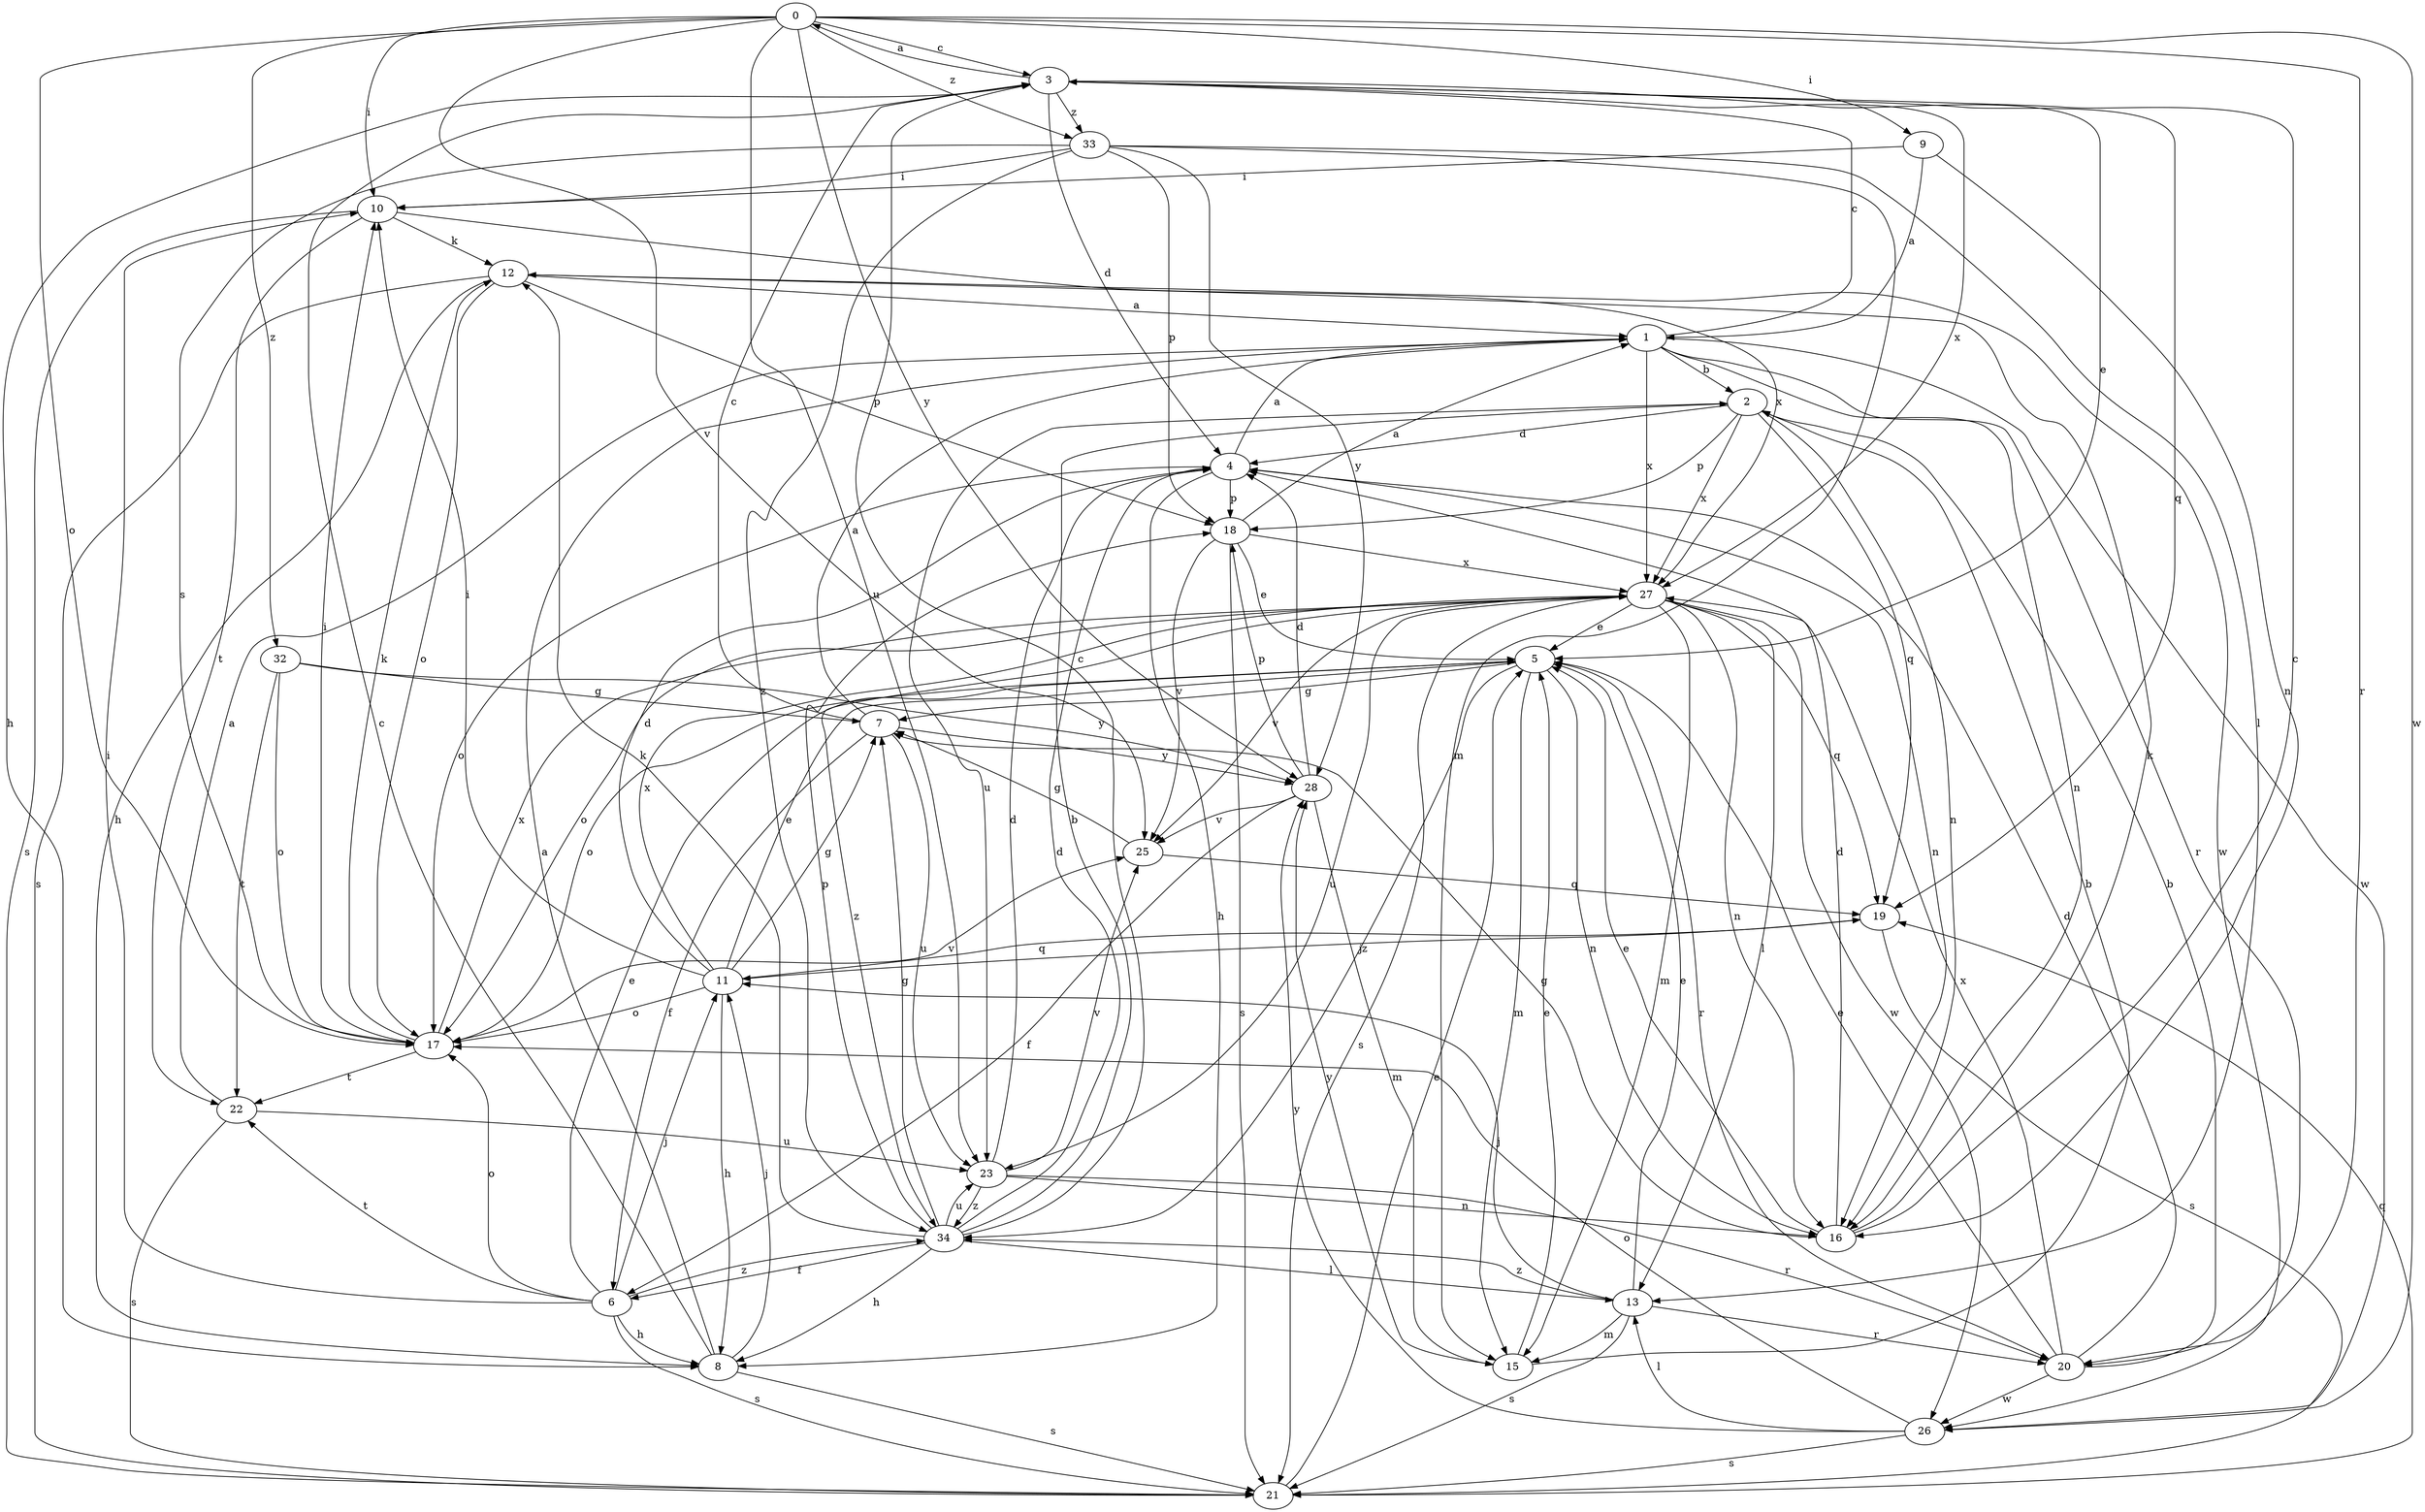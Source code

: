 strict digraph  {
0;
1;
2;
3;
4;
5;
6;
7;
8;
9;
10;
11;
12;
13;
15;
16;
17;
18;
19;
20;
21;
22;
23;
25;
26;
27;
28;
32;
33;
34;
0 -> 3  [label=c];
0 -> 9  [label=i];
0 -> 10  [label=i];
0 -> 17  [label=o];
0 -> 20  [label=r];
0 -> 23  [label=u];
0 -> 25  [label=v];
0 -> 26  [label=w];
0 -> 28  [label=y];
0 -> 32  [label=z];
0 -> 33  [label=z];
1 -> 2  [label=b];
1 -> 3  [label=c];
1 -> 16  [label=n];
1 -> 20  [label=r];
1 -> 26  [label=w];
1 -> 27  [label=x];
2 -> 4  [label=d];
2 -> 16  [label=n];
2 -> 18  [label=p];
2 -> 19  [label=q];
2 -> 23  [label=u];
2 -> 27  [label=x];
3 -> 0  [label=a];
3 -> 4  [label=d];
3 -> 5  [label=e];
3 -> 8  [label=h];
3 -> 19  [label=q];
3 -> 27  [label=x];
3 -> 33  [label=z];
4 -> 1  [label=a];
4 -> 8  [label=h];
4 -> 16  [label=n];
4 -> 17  [label=o];
4 -> 18  [label=p];
5 -> 7  [label=g];
5 -> 15  [label=m];
5 -> 16  [label=n];
5 -> 17  [label=o];
5 -> 20  [label=r];
5 -> 34  [label=z];
6 -> 5  [label=e];
6 -> 8  [label=h];
6 -> 10  [label=i];
6 -> 11  [label=j];
6 -> 17  [label=o];
6 -> 21  [label=s];
6 -> 22  [label=t];
6 -> 34  [label=z];
7 -> 1  [label=a];
7 -> 3  [label=c];
7 -> 6  [label=f];
7 -> 23  [label=u];
7 -> 28  [label=y];
8 -> 1  [label=a];
8 -> 3  [label=c];
8 -> 11  [label=j];
8 -> 21  [label=s];
9 -> 1  [label=a];
9 -> 10  [label=i];
9 -> 16  [label=n];
10 -> 12  [label=k];
10 -> 21  [label=s];
10 -> 22  [label=t];
10 -> 27  [label=x];
11 -> 4  [label=d];
11 -> 5  [label=e];
11 -> 7  [label=g];
11 -> 8  [label=h];
11 -> 10  [label=i];
11 -> 17  [label=o];
11 -> 19  [label=q];
11 -> 27  [label=x];
12 -> 1  [label=a];
12 -> 8  [label=h];
12 -> 17  [label=o];
12 -> 18  [label=p];
12 -> 21  [label=s];
12 -> 26  [label=w];
13 -> 5  [label=e];
13 -> 11  [label=j];
13 -> 15  [label=m];
13 -> 20  [label=r];
13 -> 21  [label=s];
13 -> 34  [label=z];
15 -> 2  [label=b];
15 -> 5  [label=e];
15 -> 28  [label=y];
16 -> 3  [label=c];
16 -> 4  [label=d];
16 -> 5  [label=e];
16 -> 7  [label=g];
16 -> 12  [label=k];
17 -> 10  [label=i];
17 -> 12  [label=k];
17 -> 22  [label=t];
17 -> 25  [label=v];
17 -> 27  [label=x];
18 -> 1  [label=a];
18 -> 5  [label=e];
18 -> 21  [label=s];
18 -> 25  [label=v];
18 -> 27  [label=x];
19 -> 11  [label=j];
19 -> 21  [label=s];
20 -> 2  [label=b];
20 -> 4  [label=d];
20 -> 5  [label=e];
20 -> 26  [label=w];
20 -> 27  [label=x];
21 -> 5  [label=e];
21 -> 19  [label=q];
22 -> 1  [label=a];
22 -> 21  [label=s];
22 -> 23  [label=u];
23 -> 4  [label=d];
23 -> 16  [label=n];
23 -> 20  [label=r];
23 -> 25  [label=v];
23 -> 34  [label=z];
25 -> 7  [label=g];
25 -> 19  [label=q];
26 -> 13  [label=l];
26 -> 17  [label=o];
26 -> 21  [label=s];
26 -> 28  [label=y];
27 -> 5  [label=e];
27 -> 13  [label=l];
27 -> 15  [label=m];
27 -> 16  [label=n];
27 -> 17  [label=o];
27 -> 19  [label=q];
27 -> 21  [label=s];
27 -> 23  [label=u];
27 -> 25  [label=v];
27 -> 26  [label=w];
27 -> 34  [label=z];
28 -> 4  [label=d];
28 -> 6  [label=f];
28 -> 15  [label=m];
28 -> 18  [label=p];
28 -> 25  [label=v];
32 -> 7  [label=g];
32 -> 17  [label=o];
32 -> 22  [label=t];
32 -> 28  [label=y];
33 -> 10  [label=i];
33 -> 13  [label=l];
33 -> 15  [label=m];
33 -> 18  [label=p];
33 -> 28  [label=y];
33 -> 34  [label=z];
33 -> 17  [label=s];
34 -> 2  [label=b];
34 -> 3  [label=c];
34 -> 4  [label=d];
34 -> 6  [label=f];
34 -> 7  [label=g];
34 -> 8  [label=h];
34 -> 12  [label=k];
34 -> 13  [label=l];
34 -> 18  [label=p];
34 -> 23  [label=u];
}

